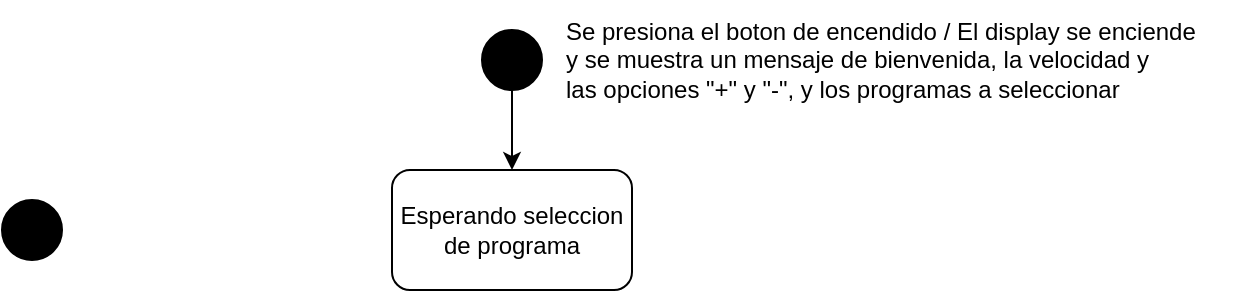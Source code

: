 <mxfile version="24.8.3">
  <diagram name="Page-1" id="d8Vyp5X5ms9FXgQjMssO">
    <mxGraphModel dx="877" dy="565" grid="1" gridSize="10" guides="1" tooltips="1" connect="1" arrows="1" fold="1" page="1" pageScale="1" pageWidth="850" pageHeight="1100" math="0" shadow="0">
      <root>
        <mxCell id="0" />
        <mxCell id="1" parent="0" />
        <mxCell id="1Q-ydUTuqyY1Yrsike1p-1" value="Esperando seleccion de programa" style="rounded=1;whiteSpace=wrap;html=1;" vertex="1" parent="1">
          <mxGeometry x="365" y="180" width="120" height="60" as="geometry" />
        </mxCell>
        <mxCell id="1Q-ydUTuqyY1Yrsike1p-3" value="" style="edgeStyle=orthogonalEdgeStyle;rounded=0;orthogonalLoop=1;jettySize=auto;html=1;" edge="1" parent="1" source="1Q-ydUTuqyY1Yrsike1p-2" target="1Q-ydUTuqyY1Yrsike1p-1">
          <mxGeometry relative="1" as="geometry" />
        </mxCell>
        <mxCell id="1Q-ydUTuqyY1Yrsike1p-2" value="" style="ellipse;whiteSpace=wrap;html=1;aspect=fixed;fillColor=#000000;" vertex="1" parent="1">
          <mxGeometry x="410" y="110" width="30" height="30" as="geometry" />
        </mxCell>
        <mxCell id="1Q-ydUTuqyY1Yrsike1p-4" value="Se presiona el boton de encendido / El display se enciende&lt;div&gt;y se muestra un mensaje de bienvenida, la velocidad y&amp;nbsp;&lt;/div&gt;&lt;div&gt;las opciones &quot;+&quot; y &quot;-&quot;, y los programas a seleccionar&lt;/div&gt;" style="text;html=1;align=left;verticalAlign=middle;resizable=0;points=[];autosize=1;strokeColor=none;fillColor=none;" vertex="1" parent="1">
          <mxGeometry x="450" y="95" width="340" height="60" as="geometry" />
        </mxCell>
        <mxCell id="1Q-ydUTuqyY1Yrsike1p-5" value="" style="ellipse;whiteSpace=wrap;html=1;aspect=fixed;fillColor=#000000;" vertex="1" parent="1">
          <mxGeometry x="170" y="195" width="30" height="30" as="geometry" />
        </mxCell>
      </root>
    </mxGraphModel>
  </diagram>
</mxfile>

